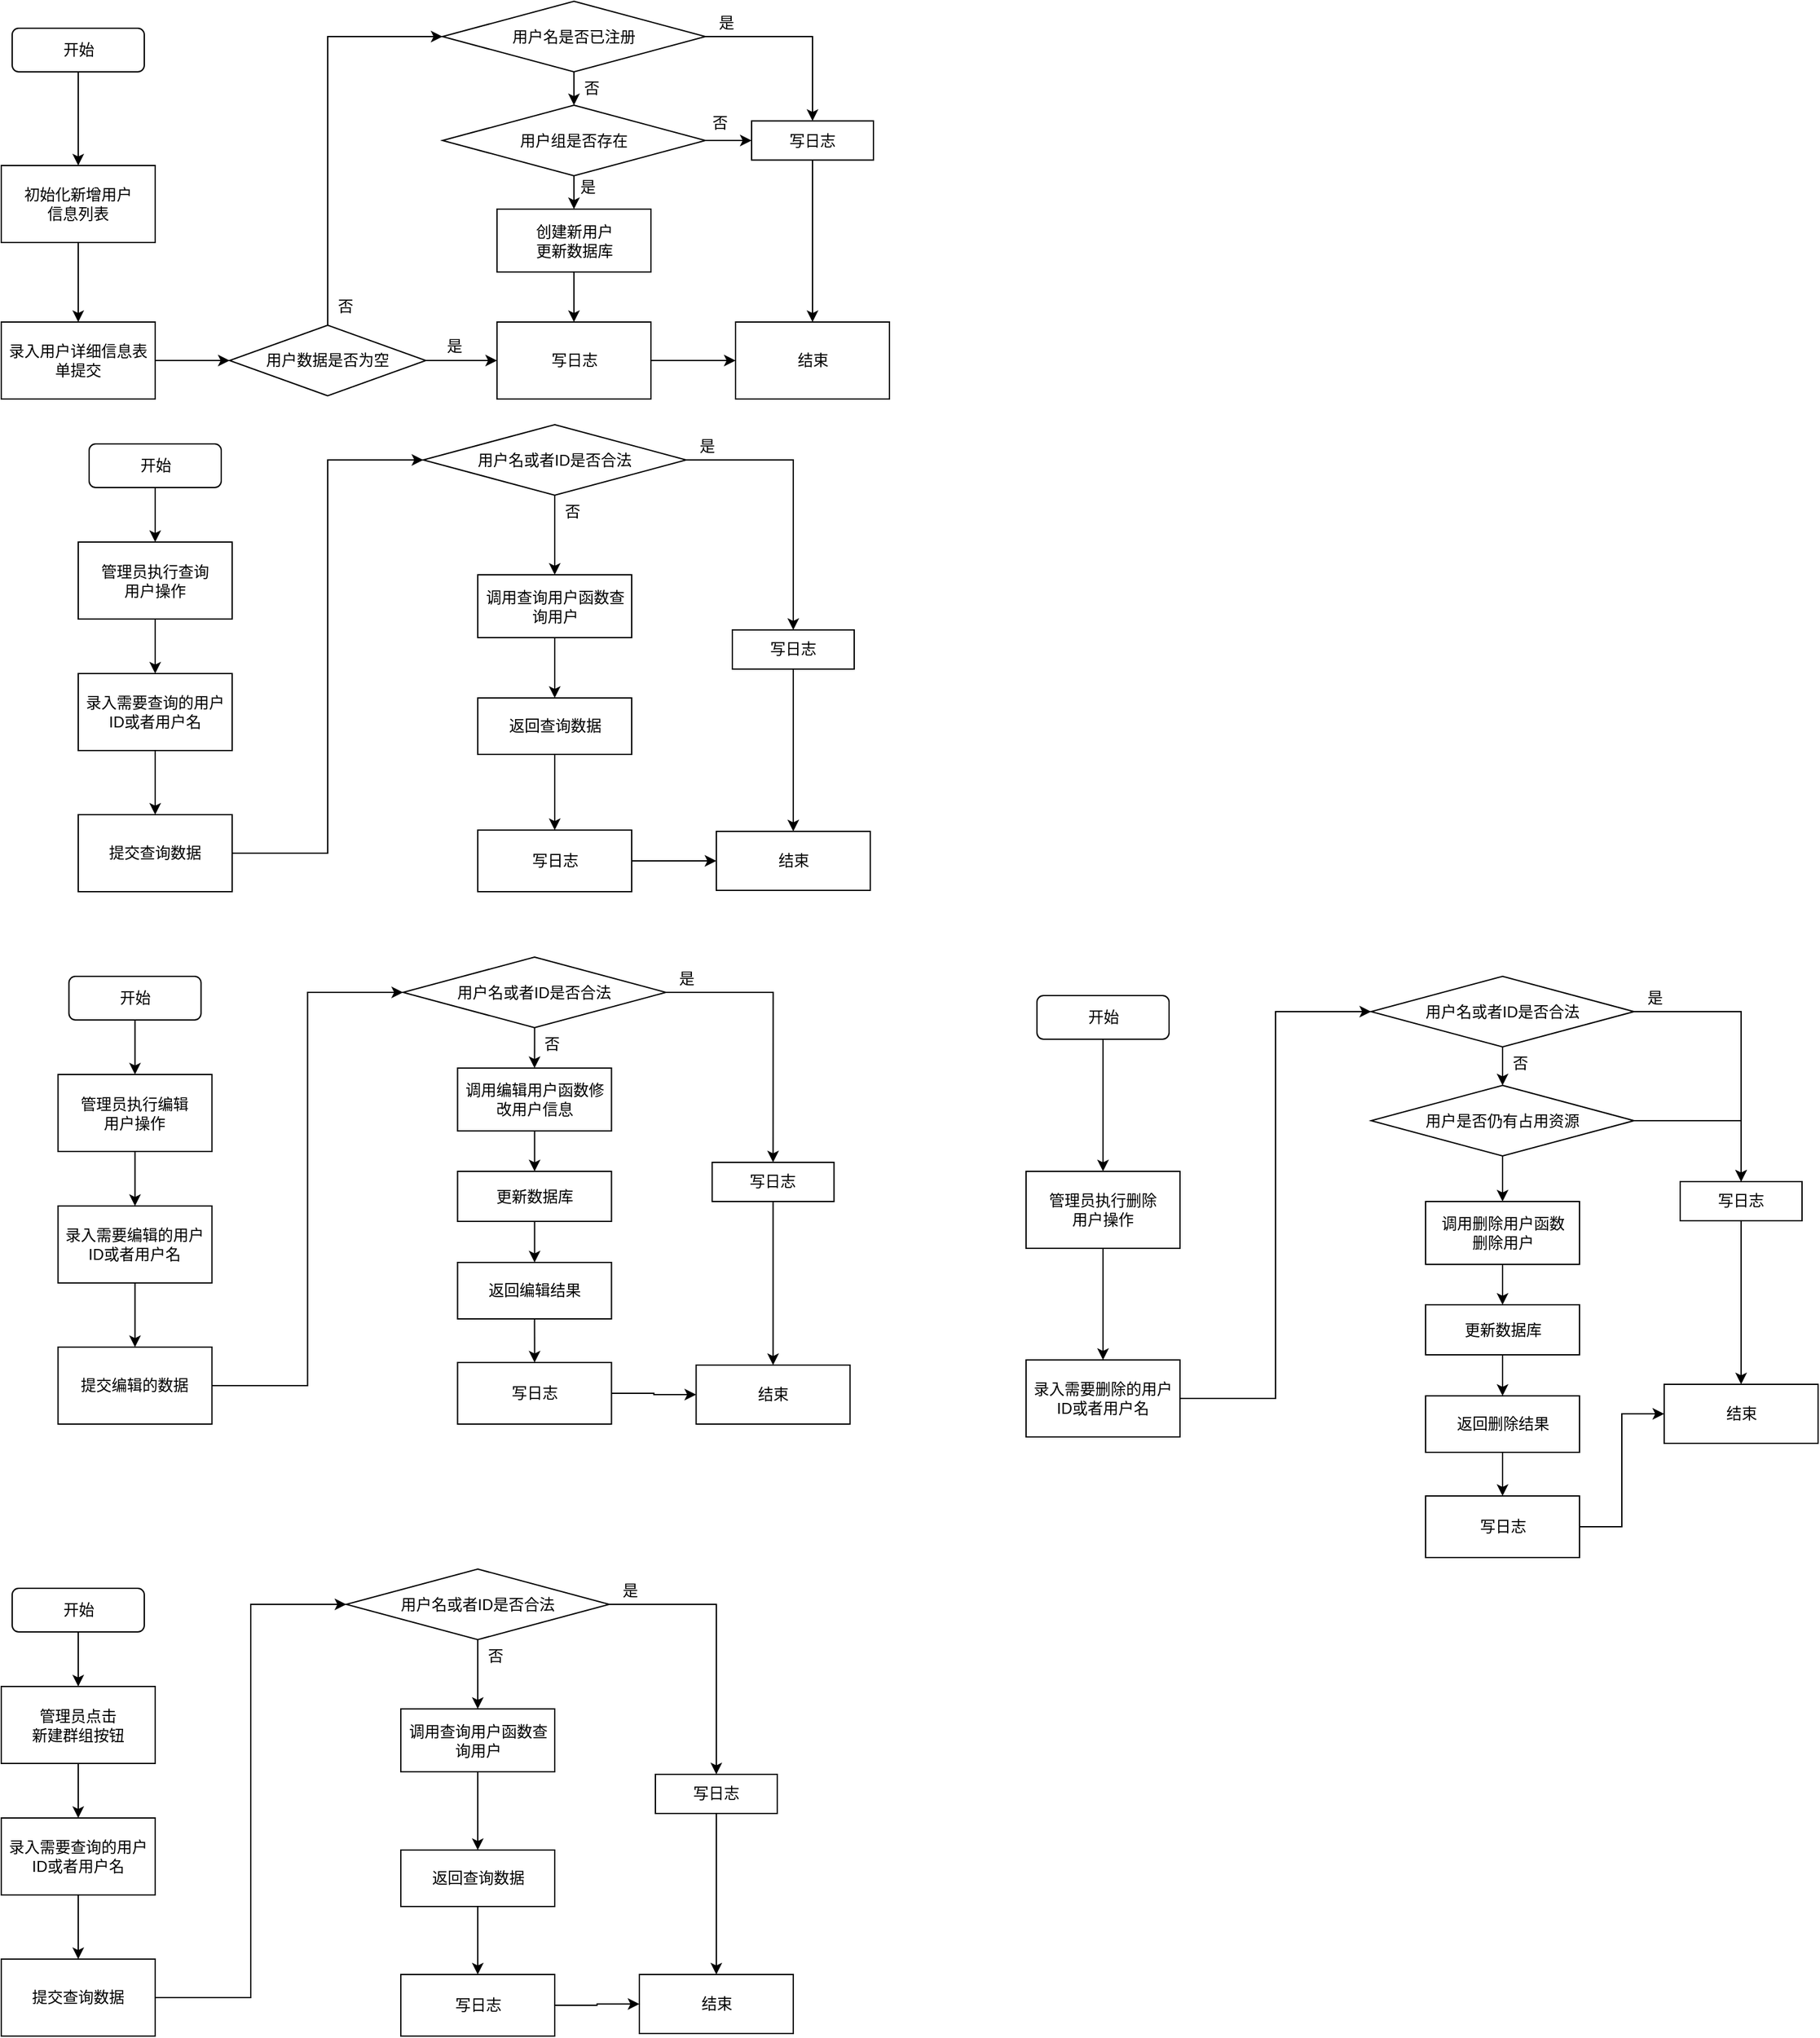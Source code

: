 <mxfile version="15.7.0" type="github">
  <diagram id="-0BICoxLbI8U1ZFrH4pM" name="Page-1">
    <mxGraphModel dx="825" dy="449" grid="0" gridSize="10" guides="1" tooltips="1" connect="1" arrows="1" fold="1" page="1" pageScale="1" pageWidth="827" pageHeight="1169" math="0" shadow="0">
      <root>
        <mxCell id="0" />
        <mxCell id="1" parent="0" />
        <mxCell id="wqlNaEWefwMsOeoS0mQ8-5" value="" style="edgeStyle=orthogonalEdgeStyle;rounded=0;orthogonalLoop=1;jettySize=auto;html=1;" parent="1" source="wqlNaEWefwMsOeoS0mQ8-1" target="wqlNaEWefwMsOeoS0mQ8-2" edge="1">
          <mxGeometry relative="1" as="geometry" />
        </mxCell>
        <mxCell id="wqlNaEWefwMsOeoS0mQ8-1" value="开始" style="rounded=1;whiteSpace=wrap;html=1;" parent="1" vertex="1">
          <mxGeometry x="83.5" y="27" width="103" height="34" as="geometry" />
        </mxCell>
        <mxCell id="wqlNaEWefwMsOeoS0mQ8-7" value="" style="edgeStyle=orthogonalEdgeStyle;rounded=0;orthogonalLoop=1;jettySize=auto;html=1;" parent="1" source="wqlNaEWefwMsOeoS0mQ8-2" target="wqlNaEWefwMsOeoS0mQ8-6" edge="1">
          <mxGeometry relative="1" as="geometry" />
        </mxCell>
        <mxCell id="wqlNaEWefwMsOeoS0mQ8-2" value="初始化新增用户&lt;br&gt;信息列表" style="rounded=0;whiteSpace=wrap;html=1;" parent="1" vertex="1">
          <mxGeometry x="75" y="134" width="120" height="60" as="geometry" />
        </mxCell>
        <mxCell id="wqlNaEWefwMsOeoS0mQ8-9" value="" style="edgeStyle=orthogonalEdgeStyle;rounded=0;orthogonalLoop=1;jettySize=auto;html=1;" parent="1" source="wqlNaEWefwMsOeoS0mQ8-6" target="wqlNaEWefwMsOeoS0mQ8-8" edge="1">
          <mxGeometry relative="1" as="geometry" />
        </mxCell>
        <mxCell id="wqlNaEWefwMsOeoS0mQ8-6" value="录入用户详细信息表单提交" style="rounded=0;whiteSpace=wrap;html=1;" parent="1" vertex="1">
          <mxGeometry x="75" y="256" width="120" height="60" as="geometry" />
        </mxCell>
        <mxCell id="wqlNaEWefwMsOeoS0mQ8-18" style="edgeStyle=orthogonalEdgeStyle;rounded=0;orthogonalLoop=1;jettySize=auto;html=1;entryX=0;entryY=0.5;entryDx=0;entryDy=0;exitX=0.5;exitY=0;exitDx=0;exitDy=0;" parent="1" source="wqlNaEWefwMsOeoS0mQ8-8" target="wqlNaEWefwMsOeoS0mQ8-14" edge="1">
          <mxGeometry relative="1" as="geometry" />
        </mxCell>
        <mxCell id="wqlNaEWefwMsOeoS0mQ8-22" style="edgeStyle=orthogonalEdgeStyle;rounded=0;orthogonalLoop=1;jettySize=auto;html=1;exitX=1;exitY=0.5;exitDx=0;exitDy=0;" parent="1" source="wqlNaEWefwMsOeoS0mQ8-8" target="wqlNaEWefwMsOeoS0mQ8-19" edge="1">
          <mxGeometry relative="1" as="geometry" />
        </mxCell>
        <mxCell id="wqlNaEWefwMsOeoS0mQ8-8" value="用户数据是否为空" style="rhombus;whiteSpace=wrap;html=1;" parent="1" vertex="1">
          <mxGeometry x="253" y="258.5" width="153" height="55" as="geometry" />
        </mxCell>
        <mxCell id="wqlNaEWefwMsOeoS0mQ8-10" value="结束" style="whiteSpace=wrap;html=1;" parent="1" vertex="1">
          <mxGeometry x="647.5" y="256" width="120" height="60" as="geometry" />
        </mxCell>
        <mxCell id="wqlNaEWefwMsOeoS0mQ8-12" value="是" style="text;html=1;align=center;verticalAlign=middle;resizable=0;points=[];autosize=1;strokeColor=none;fillColor=none;" parent="1" vertex="1">
          <mxGeometry x="417" y="266" width="22" height="18" as="geometry" />
        </mxCell>
        <mxCell id="wqlNaEWefwMsOeoS0mQ8-17" value="" style="edgeStyle=orthogonalEdgeStyle;rounded=0;orthogonalLoop=1;jettySize=auto;html=1;" parent="1" source="wqlNaEWefwMsOeoS0mQ8-14" target="wqlNaEWefwMsOeoS0mQ8-16" edge="1">
          <mxGeometry relative="1" as="geometry" />
        </mxCell>
        <mxCell id="wqlNaEWefwMsOeoS0mQ8-29" style="edgeStyle=orthogonalEdgeStyle;rounded=0;orthogonalLoop=1;jettySize=auto;html=1;exitX=1;exitY=0.5;exitDx=0;exitDy=0;entryX=0.5;entryY=0;entryDx=0;entryDy=0;" parent="1" source="wqlNaEWefwMsOeoS0mQ8-14" target="wqlNaEWefwMsOeoS0mQ8-27" edge="1">
          <mxGeometry relative="1" as="geometry" />
        </mxCell>
        <mxCell id="wqlNaEWefwMsOeoS0mQ8-14" value="用户名是否已注册" style="rhombus;whiteSpace=wrap;html=1;" parent="1" vertex="1">
          <mxGeometry x="419" y="6" width="205" height="55" as="geometry" />
        </mxCell>
        <mxCell id="wqlNaEWefwMsOeoS0mQ8-25" value="" style="edgeStyle=orthogonalEdgeStyle;rounded=0;orthogonalLoop=1;jettySize=auto;html=1;" parent="1" source="wqlNaEWefwMsOeoS0mQ8-16" target="wqlNaEWefwMsOeoS0mQ8-24" edge="1">
          <mxGeometry relative="1" as="geometry" />
        </mxCell>
        <mxCell id="wqlNaEWefwMsOeoS0mQ8-28" style="edgeStyle=orthogonalEdgeStyle;rounded=0;orthogonalLoop=1;jettySize=auto;html=1;exitX=1;exitY=0.5;exitDx=0;exitDy=0;entryX=0;entryY=0.5;entryDx=0;entryDy=0;" parent="1" source="wqlNaEWefwMsOeoS0mQ8-16" target="wqlNaEWefwMsOeoS0mQ8-27" edge="1">
          <mxGeometry relative="1" as="geometry" />
        </mxCell>
        <mxCell id="wqlNaEWefwMsOeoS0mQ8-16" value="用户组是否存在" style="rhombus;whiteSpace=wrap;html=1;" parent="1" vertex="1">
          <mxGeometry x="419" y="87" width="205" height="55" as="geometry" />
        </mxCell>
        <mxCell id="wqlNaEWefwMsOeoS0mQ8-23" style="edgeStyle=orthogonalEdgeStyle;rounded=0;orthogonalLoop=1;jettySize=auto;html=1;exitX=1;exitY=0.5;exitDx=0;exitDy=0;entryX=0;entryY=0.5;entryDx=0;entryDy=0;" parent="1" source="wqlNaEWefwMsOeoS0mQ8-19" target="wqlNaEWefwMsOeoS0mQ8-10" edge="1">
          <mxGeometry relative="1" as="geometry" />
        </mxCell>
        <mxCell id="wqlNaEWefwMsOeoS0mQ8-19" value="写日志" style="whiteSpace=wrap;html=1;" parent="1" vertex="1">
          <mxGeometry x="461.5" y="256" width="120" height="60" as="geometry" />
        </mxCell>
        <mxCell id="wqlNaEWefwMsOeoS0mQ8-26" value="" style="edgeStyle=orthogonalEdgeStyle;rounded=0;orthogonalLoop=1;jettySize=auto;html=1;" parent="1" source="wqlNaEWefwMsOeoS0mQ8-24" target="wqlNaEWefwMsOeoS0mQ8-19" edge="1">
          <mxGeometry relative="1" as="geometry" />
        </mxCell>
        <mxCell id="wqlNaEWefwMsOeoS0mQ8-24" value="创建新用户&lt;br&gt;更新数据库" style="whiteSpace=wrap;html=1;" parent="1" vertex="1">
          <mxGeometry x="461.5" y="168" width="120" height="49" as="geometry" />
        </mxCell>
        <mxCell id="wqlNaEWefwMsOeoS0mQ8-30" style="edgeStyle=orthogonalEdgeStyle;rounded=0;orthogonalLoop=1;jettySize=auto;html=1;exitX=0.5;exitY=1;exitDx=0;exitDy=0;" parent="1" source="wqlNaEWefwMsOeoS0mQ8-27" target="wqlNaEWefwMsOeoS0mQ8-10" edge="1">
          <mxGeometry relative="1" as="geometry" />
        </mxCell>
        <mxCell id="wqlNaEWefwMsOeoS0mQ8-27" value="写日志" style="whiteSpace=wrap;html=1;" parent="1" vertex="1">
          <mxGeometry x="660" y="99.25" width="95" height="30.5" as="geometry" />
        </mxCell>
        <mxCell id="wqlNaEWefwMsOeoS0mQ8-31" value="否" style="text;html=1;align=center;verticalAlign=middle;resizable=0;points=[];autosize=1;strokeColor=none;fillColor=none;" parent="1" vertex="1">
          <mxGeometry x="332" y="235" width="22" height="18" as="geometry" />
        </mxCell>
        <mxCell id="wqlNaEWefwMsOeoS0mQ8-32" value="否" style="text;html=1;align=center;verticalAlign=middle;resizable=0;points=[];autosize=1;strokeColor=none;fillColor=none;" parent="1" vertex="1">
          <mxGeometry x="524" y="65" width="22" height="18" as="geometry" />
        </mxCell>
        <mxCell id="wqlNaEWefwMsOeoS0mQ8-33" value="否" style="text;html=1;align=center;verticalAlign=middle;resizable=0;points=[];autosize=1;strokeColor=none;fillColor=none;" parent="1" vertex="1">
          <mxGeometry x="624" y="92" width="22" height="18" as="geometry" />
        </mxCell>
        <mxCell id="wqlNaEWefwMsOeoS0mQ8-34" value="是" style="text;html=1;align=center;verticalAlign=middle;resizable=0;points=[];autosize=1;strokeColor=none;fillColor=none;" parent="1" vertex="1">
          <mxGeometry x="521" y="142" width="22" height="18" as="geometry" />
        </mxCell>
        <mxCell id="wqlNaEWefwMsOeoS0mQ8-35" value="是" style="text;html=1;align=center;verticalAlign=middle;resizable=0;points=[];autosize=1;strokeColor=none;fillColor=none;" parent="1" vertex="1">
          <mxGeometry x="629" y="14" width="22" height="18" as="geometry" />
        </mxCell>
        <mxCell id="wqlNaEWefwMsOeoS0mQ8-36" value="" style="edgeStyle=orthogonalEdgeStyle;rounded=0;orthogonalLoop=1;jettySize=auto;html=1;" parent="1" source="wqlNaEWefwMsOeoS0mQ8-37" target="wqlNaEWefwMsOeoS0mQ8-39" edge="1">
          <mxGeometry relative="1" as="geometry" />
        </mxCell>
        <mxCell id="wqlNaEWefwMsOeoS0mQ8-37" value="开始" style="rounded=1;whiteSpace=wrap;html=1;" parent="1" vertex="1">
          <mxGeometry x="143.5" y="351" width="103" height="34" as="geometry" />
        </mxCell>
        <mxCell id="wqlNaEWefwMsOeoS0mQ8-38" value="" style="edgeStyle=orthogonalEdgeStyle;rounded=0;orthogonalLoop=1;jettySize=auto;html=1;" parent="1" source="wqlNaEWefwMsOeoS0mQ8-39" target="wqlNaEWefwMsOeoS0mQ8-41" edge="1">
          <mxGeometry relative="1" as="geometry" />
        </mxCell>
        <mxCell id="wqlNaEWefwMsOeoS0mQ8-39" value="管理员执行查询&lt;br&gt;用户操作" style="rounded=0;whiteSpace=wrap;html=1;" parent="1" vertex="1">
          <mxGeometry x="135" y="427.5" width="120" height="60" as="geometry" />
        </mxCell>
        <mxCell id="wqlNaEWefwMsOeoS0mQ8-40" value="" style="edgeStyle=orthogonalEdgeStyle;rounded=0;orthogonalLoop=1;jettySize=auto;html=1;exitX=1;exitY=0.5;exitDx=0;exitDy=0;entryX=0;entryY=0.5;entryDx=0;entryDy=0;" parent="1" source="wqlNaEWefwMsOeoS0mQ8-64" target="wqlNaEWefwMsOeoS0mQ8-49" edge="1">
          <mxGeometry relative="1" as="geometry">
            <mxPoint x="262" y="676" as="targetPoint" />
          </mxGeometry>
        </mxCell>
        <mxCell id="wqlNaEWefwMsOeoS0mQ8-65" value="" style="edgeStyle=orthogonalEdgeStyle;rounded=0;orthogonalLoop=1;jettySize=auto;html=1;" parent="1" source="wqlNaEWefwMsOeoS0mQ8-41" target="wqlNaEWefwMsOeoS0mQ8-64" edge="1">
          <mxGeometry relative="1" as="geometry" />
        </mxCell>
        <mxCell id="wqlNaEWefwMsOeoS0mQ8-41" value="录入需要查询的用户ID或者用户名" style="rounded=0;whiteSpace=wrap;html=1;" parent="1" vertex="1">
          <mxGeometry x="135" y="530" width="120" height="60" as="geometry" />
        </mxCell>
        <mxCell id="wqlNaEWefwMsOeoS0mQ8-45" value="结束" style="whiteSpace=wrap;html=1;" parent="1" vertex="1">
          <mxGeometry x="632.5" y="653" width="120" height="46" as="geometry" />
        </mxCell>
        <mxCell id="wqlNaEWefwMsOeoS0mQ8-47" value="" style="edgeStyle=orthogonalEdgeStyle;rounded=0;orthogonalLoop=1;jettySize=auto;html=1;entryX=0.5;entryY=0;entryDx=0;entryDy=0;" parent="1" source="wqlNaEWefwMsOeoS0mQ8-49" target="wqlNaEWefwMsOeoS0mQ8-56" edge="1">
          <mxGeometry relative="1" as="geometry">
            <mxPoint x="506.5" y="417" as="targetPoint" />
          </mxGeometry>
        </mxCell>
        <mxCell id="wqlNaEWefwMsOeoS0mQ8-48" style="edgeStyle=orthogonalEdgeStyle;rounded=0;orthogonalLoop=1;jettySize=auto;html=1;exitX=1;exitY=0.5;exitDx=0;exitDy=0;entryX=0.5;entryY=0;entryDx=0;entryDy=0;" parent="1" source="wqlNaEWefwMsOeoS0mQ8-49" target="wqlNaEWefwMsOeoS0mQ8-58" edge="1">
          <mxGeometry relative="1" as="geometry" />
        </mxCell>
        <mxCell id="wqlNaEWefwMsOeoS0mQ8-49" value="用户名或者ID是否合法" style="rhombus;whiteSpace=wrap;html=1;" parent="1" vertex="1">
          <mxGeometry x="404" y="336" width="205" height="55" as="geometry" />
        </mxCell>
        <mxCell id="wqlNaEWefwMsOeoS0mQ8-53" style="edgeStyle=orthogonalEdgeStyle;rounded=0;orthogonalLoop=1;jettySize=auto;html=1;exitX=1;exitY=0.5;exitDx=0;exitDy=0;entryX=0;entryY=0.5;entryDx=0;entryDy=0;" parent="1" source="wqlNaEWefwMsOeoS0mQ8-54" target="wqlNaEWefwMsOeoS0mQ8-45" edge="1">
          <mxGeometry relative="1" as="geometry" />
        </mxCell>
        <mxCell id="wqlNaEWefwMsOeoS0mQ8-54" value="写日志" style="whiteSpace=wrap;html=1;" parent="1" vertex="1">
          <mxGeometry x="446.5" y="652" width="120" height="48" as="geometry" />
        </mxCell>
        <mxCell id="wqlNaEWefwMsOeoS0mQ8-151" value="" style="edgeStyle=orthogonalEdgeStyle;rounded=0;orthogonalLoop=1;jettySize=auto;html=1;" parent="1" source="wqlNaEWefwMsOeoS0mQ8-56" target="wqlNaEWefwMsOeoS0mQ8-72" edge="1">
          <mxGeometry relative="1" as="geometry" />
        </mxCell>
        <mxCell id="wqlNaEWefwMsOeoS0mQ8-56" value="调用查询用户函数查询用户" style="whiteSpace=wrap;html=1;" parent="1" vertex="1">
          <mxGeometry x="446.5" y="453" width="120" height="49" as="geometry" />
        </mxCell>
        <mxCell id="wqlNaEWefwMsOeoS0mQ8-57" style="edgeStyle=orthogonalEdgeStyle;rounded=0;orthogonalLoop=1;jettySize=auto;html=1;exitX=0.5;exitY=1;exitDx=0;exitDy=0;" parent="1" source="wqlNaEWefwMsOeoS0mQ8-58" target="wqlNaEWefwMsOeoS0mQ8-45" edge="1">
          <mxGeometry relative="1" as="geometry" />
        </mxCell>
        <mxCell id="wqlNaEWefwMsOeoS0mQ8-58" value="写日志" style="whiteSpace=wrap;html=1;" parent="1" vertex="1">
          <mxGeometry x="645" y="496" width="95" height="30.5" as="geometry" />
        </mxCell>
        <mxCell id="wqlNaEWefwMsOeoS0mQ8-60" value="否" style="text;html=1;align=center;verticalAlign=middle;resizable=0;points=[];autosize=1;strokeColor=none;fillColor=none;" parent="1" vertex="1">
          <mxGeometry x="509" y="395" width="22" height="18" as="geometry" />
        </mxCell>
        <mxCell id="wqlNaEWefwMsOeoS0mQ8-63" value="是" style="text;html=1;align=center;verticalAlign=middle;resizable=0;points=[];autosize=1;strokeColor=none;fillColor=none;" parent="1" vertex="1">
          <mxGeometry x="614" y="344" width="22" height="18" as="geometry" />
        </mxCell>
        <mxCell id="wqlNaEWefwMsOeoS0mQ8-64" value="提交查询数据" style="rounded=0;whiteSpace=wrap;html=1;" parent="1" vertex="1">
          <mxGeometry x="135" y="640" width="120" height="60" as="geometry" />
        </mxCell>
        <mxCell id="wqlNaEWefwMsOeoS0mQ8-74" style="edgeStyle=orthogonalEdgeStyle;rounded=0;orthogonalLoop=1;jettySize=auto;html=1;exitX=0.5;exitY=1;exitDx=0;exitDy=0;" parent="1" source="wqlNaEWefwMsOeoS0mQ8-72" target="wqlNaEWefwMsOeoS0mQ8-54" edge="1">
          <mxGeometry relative="1" as="geometry" />
        </mxCell>
        <mxCell id="wqlNaEWefwMsOeoS0mQ8-72" value="返回查询数据" style="whiteSpace=wrap;html=1;" parent="1" vertex="1">
          <mxGeometry x="446.5" y="549" width="120" height="44" as="geometry" />
        </mxCell>
        <mxCell id="wqlNaEWefwMsOeoS0mQ8-76" value="" style="edgeStyle=orthogonalEdgeStyle;rounded=0;orthogonalLoop=1;jettySize=auto;html=1;" parent="1" source="wqlNaEWefwMsOeoS0mQ8-77" target="wqlNaEWefwMsOeoS0mQ8-79" edge="1">
          <mxGeometry relative="1" as="geometry" />
        </mxCell>
        <mxCell id="wqlNaEWefwMsOeoS0mQ8-77" value="开始" style="rounded=1;whiteSpace=wrap;html=1;" parent="1" vertex="1">
          <mxGeometry x="83.5" y="1243" width="103" height="34" as="geometry" />
        </mxCell>
        <mxCell id="wqlNaEWefwMsOeoS0mQ8-78" value="" style="edgeStyle=orthogonalEdgeStyle;rounded=0;orthogonalLoop=1;jettySize=auto;html=1;" parent="1" source="wqlNaEWefwMsOeoS0mQ8-79" target="wqlNaEWefwMsOeoS0mQ8-82" edge="1">
          <mxGeometry relative="1" as="geometry" />
        </mxCell>
        <mxCell id="wqlNaEWefwMsOeoS0mQ8-79" value="管理员点击&lt;br&gt;新建群组按钮" style="rounded=0;whiteSpace=wrap;html=1;" parent="1" vertex="1">
          <mxGeometry x="75" y="1319.5" width="120" height="60" as="geometry" />
        </mxCell>
        <mxCell id="wqlNaEWefwMsOeoS0mQ8-80" value="" style="edgeStyle=orthogonalEdgeStyle;rounded=0;orthogonalLoop=1;jettySize=auto;html=1;exitX=1;exitY=0.5;exitDx=0;exitDy=0;entryX=0;entryY=0.5;entryDx=0;entryDy=0;" parent="1" source="wqlNaEWefwMsOeoS0mQ8-95" target="wqlNaEWefwMsOeoS0mQ8-86" edge="1">
          <mxGeometry relative="1" as="geometry">
            <mxPoint x="202" y="1568" as="targetPoint" />
          </mxGeometry>
        </mxCell>
        <mxCell id="wqlNaEWefwMsOeoS0mQ8-81" value="" style="edgeStyle=orthogonalEdgeStyle;rounded=0;orthogonalLoop=1;jettySize=auto;html=1;" parent="1" source="wqlNaEWefwMsOeoS0mQ8-82" target="wqlNaEWefwMsOeoS0mQ8-95" edge="1">
          <mxGeometry relative="1" as="geometry" />
        </mxCell>
        <mxCell id="wqlNaEWefwMsOeoS0mQ8-82" value="录入需要查询的用户ID或者用户名" style="rounded=0;whiteSpace=wrap;html=1;" parent="1" vertex="1">
          <mxGeometry x="75" y="1422" width="120" height="60" as="geometry" />
        </mxCell>
        <mxCell id="wqlNaEWefwMsOeoS0mQ8-83" value="结束" style="whiteSpace=wrap;html=1;" parent="1" vertex="1">
          <mxGeometry x="572.5" y="1544" width="120" height="46" as="geometry" />
        </mxCell>
        <mxCell id="wqlNaEWefwMsOeoS0mQ8-84" value="" style="edgeStyle=orthogonalEdgeStyle;rounded=0;orthogonalLoop=1;jettySize=auto;html=1;entryX=0.5;entryY=0;entryDx=0;entryDy=0;" parent="1" source="wqlNaEWefwMsOeoS0mQ8-86" target="wqlNaEWefwMsOeoS0mQ8-90" edge="1">
          <mxGeometry relative="1" as="geometry">
            <mxPoint x="446.5" y="1309" as="targetPoint" />
          </mxGeometry>
        </mxCell>
        <mxCell id="wqlNaEWefwMsOeoS0mQ8-85" style="edgeStyle=orthogonalEdgeStyle;rounded=0;orthogonalLoop=1;jettySize=auto;html=1;exitX=1;exitY=0.5;exitDx=0;exitDy=0;entryX=0.5;entryY=0;entryDx=0;entryDy=0;" parent="1" source="wqlNaEWefwMsOeoS0mQ8-86" target="wqlNaEWefwMsOeoS0mQ8-92" edge="1">
          <mxGeometry relative="1" as="geometry" />
        </mxCell>
        <mxCell id="wqlNaEWefwMsOeoS0mQ8-86" value="用户名或者ID是否合法" style="rhombus;whiteSpace=wrap;html=1;" parent="1" vertex="1">
          <mxGeometry x="344" y="1228" width="205" height="55" as="geometry" />
        </mxCell>
        <mxCell id="wqlNaEWefwMsOeoS0mQ8-87" style="edgeStyle=orthogonalEdgeStyle;rounded=0;orthogonalLoop=1;jettySize=auto;html=1;exitX=1;exitY=0.5;exitDx=0;exitDy=0;entryX=0;entryY=0.5;entryDx=0;entryDy=0;" parent="1" source="wqlNaEWefwMsOeoS0mQ8-88" target="wqlNaEWefwMsOeoS0mQ8-83" edge="1">
          <mxGeometry relative="1" as="geometry" />
        </mxCell>
        <mxCell id="wqlNaEWefwMsOeoS0mQ8-88" value="写日志" style="whiteSpace=wrap;html=1;" parent="1" vertex="1">
          <mxGeometry x="386.5" y="1544" width="120" height="48" as="geometry" />
        </mxCell>
        <mxCell id="wqlNaEWefwMsOeoS0mQ8-89" value="" style="edgeStyle=orthogonalEdgeStyle;rounded=0;orthogonalLoop=1;jettySize=auto;html=1;" parent="1" source="wqlNaEWefwMsOeoS0mQ8-90" target="wqlNaEWefwMsOeoS0mQ8-97" edge="1">
          <mxGeometry relative="1" as="geometry" />
        </mxCell>
        <mxCell id="wqlNaEWefwMsOeoS0mQ8-90" value="调用查询用户函数查询用户" style="whiteSpace=wrap;html=1;" parent="1" vertex="1">
          <mxGeometry x="386.5" y="1337" width="120" height="49" as="geometry" />
        </mxCell>
        <mxCell id="wqlNaEWefwMsOeoS0mQ8-91" style="edgeStyle=orthogonalEdgeStyle;rounded=0;orthogonalLoop=1;jettySize=auto;html=1;exitX=0.5;exitY=1;exitDx=0;exitDy=0;" parent="1" source="wqlNaEWefwMsOeoS0mQ8-92" target="wqlNaEWefwMsOeoS0mQ8-83" edge="1">
          <mxGeometry relative="1" as="geometry" />
        </mxCell>
        <mxCell id="wqlNaEWefwMsOeoS0mQ8-92" value="写日志" style="whiteSpace=wrap;html=1;" parent="1" vertex="1">
          <mxGeometry x="585" y="1388" width="95" height="30.5" as="geometry" />
        </mxCell>
        <mxCell id="wqlNaEWefwMsOeoS0mQ8-93" value="否" style="text;html=1;align=center;verticalAlign=middle;resizable=0;points=[];autosize=1;strokeColor=none;fillColor=none;" parent="1" vertex="1">
          <mxGeometry x="449" y="1287" width="22" height="18" as="geometry" />
        </mxCell>
        <mxCell id="wqlNaEWefwMsOeoS0mQ8-94" value="是" style="text;html=1;align=center;verticalAlign=middle;resizable=0;points=[];autosize=1;strokeColor=none;fillColor=none;" parent="1" vertex="1">
          <mxGeometry x="554" y="1236" width="22" height="18" as="geometry" />
        </mxCell>
        <mxCell id="wqlNaEWefwMsOeoS0mQ8-95" value="提交查询数据" style="rounded=0;whiteSpace=wrap;html=1;" parent="1" vertex="1">
          <mxGeometry x="75" y="1532" width="120" height="60" as="geometry" />
        </mxCell>
        <mxCell id="wqlNaEWefwMsOeoS0mQ8-96" style="edgeStyle=orthogonalEdgeStyle;rounded=0;orthogonalLoop=1;jettySize=auto;html=1;exitX=0.5;exitY=1;exitDx=0;exitDy=0;" parent="1" source="wqlNaEWefwMsOeoS0mQ8-97" target="wqlNaEWefwMsOeoS0mQ8-88" edge="1">
          <mxGeometry relative="1" as="geometry" />
        </mxCell>
        <mxCell id="wqlNaEWefwMsOeoS0mQ8-97" value="返回查询数据" style="whiteSpace=wrap;html=1;" parent="1" vertex="1">
          <mxGeometry x="386.5" y="1447" width="120" height="44" as="geometry" />
        </mxCell>
        <mxCell id="wqlNaEWefwMsOeoS0mQ8-98" value="" style="edgeStyle=orthogonalEdgeStyle;rounded=0;orthogonalLoop=1;jettySize=auto;html=1;" parent="1" source="wqlNaEWefwMsOeoS0mQ8-99" target="wqlNaEWefwMsOeoS0mQ8-101" edge="1">
          <mxGeometry relative="1" as="geometry" />
        </mxCell>
        <mxCell id="wqlNaEWefwMsOeoS0mQ8-99" value="开始" style="rounded=1;whiteSpace=wrap;html=1;" parent="1" vertex="1">
          <mxGeometry x="127.75" y="766" width="103" height="34" as="geometry" />
        </mxCell>
        <mxCell id="wqlNaEWefwMsOeoS0mQ8-100" value="" style="edgeStyle=orthogonalEdgeStyle;rounded=0;orthogonalLoop=1;jettySize=auto;html=1;" parent="1" source="wqlNaEWefwMsOeoS0mQ8-101" target="wqlNaEWefwMsOeoS0mQ8-104" edge="1">
          <mxGeometry relative="1" as="geometry" />
        </mxCell>
        <mxCell id="wqlNaEWefwMsOeoS0mQ8-101" value="管理员执行编辑&lt;br&gt;用户操作" style="rounded=0;whiteSpace=wrap;html=1;" parent="1" vertex="1">
          <mxGeometry x="119.25" y="842.5" width="120" height="60" as="geometry" />
        </mxCell>
        <mxCell id="wqlNaEWefwMsOeoS0mQ8-102" value="" style="edgeStyle=orthogonalEdgeStyle;rounded=0;orthogonalLoop=1;jettySize=auto;html=1;exitX=1;exitY=0.5;exitDx=0;exitDy=0;entryX=0;entryY=0.5;entryDx=0;entryDy=0;" parent="1" source="wqlNaEWefwMsOeoS0mQ8-117" target="wqlNaEWefwMsOeoS0mQ8-108" edge="1">
          <mxGeometry relative="1" as="geometry">
            <mxPoint x="246.25" y="1091" as="targetPoint" />
          </mxGeometry>
        </mxCell>
        <mxCell id="wqlNaEWefwMsOeoS0mQ8-103" value="" style="edgeStyle=orthogonalEdgeStyle;rounded=0;orthogonalLoop=1;jettySize=auto;html=1;" parent="1" source="wqlNaEWefwMsOeoS0mQ8-104" target="wqlNaEWefwMsOeoS0mQ8-117" edge="1">
          <mxGeometry relative="1" as="geometry" />
        </mxCell>
        <mxCell id="wqlNaEWefwMsOeoS0mQ8-104" value="录入需要编辑的用户ID或者用户名" style="rounded=0;whiteSpace=wrap;html=1;" parent="1" vertex="1">
          <mxGeometry x="119.25" y="945" width="120" height="60" as="geometry" />
        </mxCell>
        <mxCell id="wqlNaEWefwMsOeoS0mQ8-105" value="结束" style="whiteSpace=wrap;html=1;" parent="1" vertex="1">
          <mxGeometry x="616.75" y="1069" width="120" height="46" as="geometry" />
        </mxCell>
        <mxCell id="wqlNaEWefwMsOeoS0mQ8-106" value="" style="edgeStyle=orthogonalEdgeStyle;rounded=0;orthogonalLoop=1;jettySize=auto;html=1;entryX=0.5;entryY=0;entryDx=0;entryDy=0;" parent="1" source="wqlNaEWefwMsOeoS0mQ8-108" target="wqlNaEWefwMsOeoS0mQ8-112" edge="1">
          <mxGeometry relative="1" as="geometry">
            <mxPoint x="490.75" y="832" as="targetPoint" />
          </mxGeometry>
        </mxCell>
        <mxCell id="wqlNaEWefwMsOeoS0mQ8-107" style="edgeStyle=orthogonalEdgeStyle;rounded=0;orthogonalLoop=1;jettySize=auto;html=1;exitX=1;exitY=0.5;exitDx=0;exitDy=0;entryX=0.5;entryY=0;entryDx=0;entryDy=0;" parent="1" source="wqlNaEWefwMsOeoS0mQ8-108" target="wqlNaEWefwMsOeoS0mQ8-114" edge="1">
          <mxGeometry relative="1" as="geometry" />
        </mxCell>
        <mxCell id="wqlNaEWefwMsOeoS0mQ8-108" value="用户名或者ID是否合法" style="rhombus;whiteSpace=wrap;html=1;" parent="1" vertex="1">
          <mxGeometry x="388.25" y="751" width="205" height="55" as="geometry" />
        </mxCell>
        <mxCell id="wqlNaEWefwMsOeoS0mQ8-109" style="edgeStyle=orthogonalEdgeStyle;rounded=0;orthogonalLoop=1;jettySize=auto;html=1;exitX=1;exitY=0.5;exitDx=0;exitDy=0;entryX=0;entryY=0.5;entryDx=0;entryDy=0;" parent="1" source="wqlNaEWefwMsOeoS0mQ8-110" target="wqlNaEWefwMsOeoS0mQ8-105" edge="1">
          <mxGeometry relative="1" as="geometry" />
        </mxCell>
        <mxCell id="wqlNaEWefwMsOeoS0mQ8-110" value="写日志" style="whiteSpace=wrap;html=1;" parent="1" vertex="1">
          <mxGeometry x="430.75" y="1067" width="120" height="48" as="geometry" />
        </mxCell>
        <mxCell id="wqlNaEWefwMsOeoS0mQ8-149" value="" style="edgeStyle=orthogonalEdgeStyle;rounded=0;orthogonalLoop=1;jettySize=auto;html=1;" parent="1" source="wqlNaEWefwMsOeoS0mQ8-112" target="wqlNaEWefwMsOeoS0mQ8-146" edge="1">
          <mxGeometry relative="1" as="geometry" />
        </mxCell>
        <mxCell id="wqlNaEWefwMsOeoS0mQ8-112" value="调用编辑用户函数修改用户信息" style="whiteSpace=wrap;html=1;" parent="1" vertex="1">
          <mxGeometry x="430.75" y="837.5" width="120" height="49" as="geometry" />
        </mxCell>
        <mxCell id="wqlNaEWefwMsOeoS0mQ8-113" style="edgeStyle=orthogonalEdgeStyle;rounded=0;orthogonalLoop=1;jettySize=auto;html=1;exitX=0.5;exitY=1;exitDx=0;exitDy=0;" parent="1" source="wqlNaEWefwMsOeoS0mQ8-114" target="wqlNaEWefwMsOeoS0mQ8-105" edge="1">
          <mxGeometry relative="1" as="geometry" />
        </mxCell>
        <mxCell id="wqlNaEWefwMsOeoS0mQ8-114" value="写日志" style="whiteSpace=wrap;html=1;" parent="1" vertex="1">
          <mxGeometry x="629.25" y="911" width="95" height="30.5" as="geometry" />
        </mxCell>
        <mxCell id="wqlNaEWefwMsOeoS0mQ8-115" value="否" style="text;html=1;align=center;verticalAlign=middle;resizable=0;points=[];autosize=1;strokeColor=none;fillColor=none;" parent="1" vertex="1">
          <mxGeometry x="493.25" y="810" width="22" height="18" as="geometry" />
        </mxCell>
        <mxCell id="wqlNaEWefwMsOeoS0mQ8-116" value="是" style="text;html=1;align=center;verticalAlign=middle;resizable=0;points=[];autosize=1;strokeColor=none;fillColor=none;" parent="1" vertex="1">
          <mxGeometry x="598.25" y="759" width="22" height="18" as="geometry" />
        </mxCell>
        <mxCell id="wqlNaEWefwMsOeoS0mQ8-117" value="提交编辑的数据" style="rounded=0;whiteSpace=wrap;html=1;" parent="1" vertex="1">
          <mxGeometry x="119.25" y="1055" width="120" height="60" as="geometry" />
        </mxCell>
        <mxCell id="wqlNaEWefwMsOeoS0mQ8-118" style="edgeStyle=orthogonalEdgeStyle;rounded=0;orthogonalLoop=1;jettySize=auto;html=1;exitX=0.5;exitY=1;exitDx=0;exitDy=0;" parent="1" source="wqlNaEWefwMsOeoS0mQ8-119" target="wqlNaEWefwMsOeoS0mQ8-110" edge="1">
          <mxGeometry relative="1" as="geometry" />
        </mxCell>
        <mxCell id="wqlNaEWefwMsOeoS0mQ8-119" value="返回编辑结果" style="whiteSpace=wrap;html=1;" parent="1" vertex="1">
          <mxGeometry x="430.75" y="989" width="120" height="44" as="geometry" />
        </mxCell>
        <mxCell id="wqlNaEWefwMsOeoS0mQ8-150" value="" style="edgeStyle=orthogonalEdgeStyle;rounded=0;orthogonalLoop=1;jettySize=auto;html=1;" parent="1" source="wqlNaEWefwMsOeoS0mQ8-146" target="wqlNaEWefwMsOeoS0mQ8-119" edge="1">
          <mxGeometry relative="1" as="geometry" />
        </mxCell>
        <mxCell id="wqlNaEWefwMsOeoS0mQ8-146" value="更新数据库" style="whiteSpace=wrap;html=1;" parent="1" vertex="1">
          <mxGeometry x="430.75" y="918" width="120" height="39" as="geometry" />
        </mxCell>
        <mxCell id="wqlNaEWefwMsOeoS0mQ8-152" value="" style="edgeStyle=orthogonalEdgeStyle;rounded=0;orthogonalLoop=1;jettySize=auto;html=1;" parent="1" source="wqlNaEWefwMsOeoS0mQ8-153" target="wqlNaEWefwMsOeoS0mQ8-155" edge="1">
          <mxGeometry relative="1" as="geometry" />
        </mxCell>
        <mxCell id="wqlNaEWefwMsOeoS0mQ8-153" value="开始" style="rounded=1;whiteSpace=wrap;html=1;" parent="1" vertex="1">
          <mxGeometry x="882.5" y="781" width="103" height="34" as="geometry" />
        </mxCell>
        <mxCell id="wqlNaEWefwMsOeoS0mQ8-154" value="" style="edgeStyle=orthogonalEdgeStyle;rounded=0;orthogonalLoop=1;jettySize=auto;html=1;" parent="1" source="wqlNaEWefwMsOeoS0mQ8-155" target="wqlNaEWefwMsOeoS0mQ8-158" edge="1">
          <mxGeometry relative="1" as="geometry" />
        </mxCell>
        <mxCell id="wqlNaEWefwMsOeoS0mQ8-155" value="管理员执行删除&lt;br&gt;用户操作" style="rounded=0;whiteSpace=wrap;html=1;" parent="1" vertex="1">
          <mxGeometry x="874" y="918" width="120" height="60" as="geometry" />
        </mxCell>
        <mxCell id="wqlNaEWefwMsOeoS0mQ8-177" style="edgeStyle=orthogonalEdgeStyle;rounded=0;orthogonalLoop=1;jettySize=auto;html=1;exitX=1;exitY=0.5;exitDx=0;exitDy=0;entryX=0;entryY=0.5;entryDx=0;entryDy=0;" parent="1" source="wqlNaEWefwMsOeoS0mQ8-158" target="wqlNaEWefwMsOeoS0mQ8-162" edge="1">
          <mxGeometry relative="1" as="geometry" />
        </mxCell>
        <mxCell id="wqlNaEWefwMsOeoS0mQ8-158" value="录入需要删除的用户ID或者用户名" style="rounded=0;whiteSpace=wrap;html=1;" parent="1" vertex="1">
          <mxGeometry x="874" y="1065" width="120" height="60" as="geometry" />
        </mxCell>
        <mxCell id="wqlNaEWefwMsOeoS0mQ8-159" value="结束" style="whiteSpace=wrap;html=1;" parent="1" vertex="1">
          <mxGeometry x="1371.5" y="1084" width="120" height="46" as="geometry" />
        </mxCell>
        <mxCell id="wqlNaEWefwMsOeoS0mQ8-161" style="edgeStyle=orthogonalEdgeStyle;rounded=0;orthogonalLoop=1;jettySize=auto;html=1;exitX=1;exitY=0.5;exitDx=0;exitDy=0;entryX=0.5;entryY=0;entryDx=0;entryDy=0;" parent="1" source="wqlNaEWefwMsOeoS0mQ8-162" target="wqlNaEWefwMsOeoS0mQ8-168" edge="1">
          <mxGeometry relative="1" as="geometry" />
        </mxCell>
        <mxCell id="4_UkcyFho29XtShHguec-4" value="" style="edgeStyle=orthogonalEdgeStyle;rounded=0;orthogonalLoop=1;jettySize=auto;html=1;" edge="1" parent="1" source="wqlNaEWefwMsOeoS0mQ8-162" target="4_UkcyFho29XtShHguec-3">
          <mxGeometry relative="1" as="geometry" />
        </mxCell>
        <mxCell id="wqlNaEWefwMsOeoS0mQ8-162" value="用户名或者ID是否合法" style="rhombus;whiteSpace=wrap;html=1;" parent="1" vertex="1">
          <mxGeometry x="1143" y="766" width="205" height="55" as="geometry" />
        </mxCell>
        <mxCell id="wqlNaEWefwMsOeoS0mQ8-163" style="edgeStyle=orthogonalEdgeStyle;rounded=0;orthogonalLoop=1;jettySize=auto;html=1;exitX=1;exitY=0.5;exitDx=0;exitDy=0;entryX=0;entryY=0.5;entryDx=0;entryDy=0;" parent="1" source="wqlNaEWefwMsOeoS0mQ8-164" target="wqlNaEWefwMsOeoS0mQ8-159" edge="1">
          <mxGeometry relative="1" as="geometry" />
        </mxCell>
        <mxCell id="wqlNaEWefwMsOeoS0mQ8-164" value="写日志" style="whiteSpace=wrap;html=1;" parent="1" vertex="1">
          <mxGeometry x="1185.5" y="1171" width="120" height="48" as="geometry" />
        </mxCell>
        <mxCell id="wqlNaEWefwMsOeoS0mQ8-165" value="" style="edgeStyle=orthogonalEdgeStyle;rounded=0;orthogonalLoop=1;jettySize=auto;html=1;" parent="1" source="wqlNaEWefwMsOeoS0mQ8-166" target="wqlNaEWefwMsOeoS0mQ8-175" edge="1">
          <mxGeometry relative="1" as="geometry" />
        </mxCell>
        <mxCell id="wqlNaEWefwMsOeoS0mQ8-166" value="调用删除用户函数&lt;br&gt;删除用户" style="whiteSpace=wrap;html=1;" parent="1" vertex="1">
          <mxGeometry x="1185.5" y="941.5" width="120" height="49" as="geometry" />
        </mxCell>
        <mxCell id="wqlNaEWefwMsOeoS0mQ8-167" style="edgeStyle=orthogonalEdgeStyle;rounded=0;orthogonalLoop=1;jettySize=auto;html=1;exitX=0.5;exitY=1;exitDx=0;exitDy=0;" parent="1" source="wqlNaEWefwMsOeoS0mQ8-168" target="wqlNaEWefwMsOeoS0mQ8-159" edge="1">
          <mxGeometry relative="1" as="geometry" />
        </mxCell>
        <mxCell id="wqlNaEWefwMsOeoS0mQ8-168" value="写日志" style="whiteSpace=wrap;html=1;" parent="1" vertex="1">
          <mxGeometry x="1384" y="926" width="95" height="30.5" as="geometry" />
        </mxCell>
        <mxCell id="wqlNaEWefwMsOeoS0mQ8-169" value="否" style="text;html=1;align=center;verticalAlign=middle;resizable=0;points=[];autosize=1;strokeColor=none;fillColor=none;" parent="1" vertex="1">
          <mxGeometry x="1248" y="825" width="22" height="18" as="geometry" />
        </mxCell>
        <mxCell id="wqlNaEWefwMsOeoS0mQ8-170" value="是" style="text;html=1;align=center;verticalAlign=middle;resizable=0;points=[];autosize=1;strokeColor=none;fillColor=none;" parent="1" vertex="1">
          <mxGeometry x="1353" y="774" width="22" height="18" as="geometry" />
        </mxCell>
        <mxCell id="wqlNaEWefwMsOeoS0mQ8-172" style="edgeStyle=orthogonalEdgeStyle;rounded=0;orthogonalLoop=1;jettySize=auto;html=1;exitX=0.5;exitY=1;exitDx=0;exitDy=0;" parent="1" source="wqlNaEWefwMsOeoS0mQ8-173" target="wqlNaEWefwMsOeoS0mQ8-164" edge="1">
          <mxGeometry relative="1" as="geometry" />
        </mxCell>
        <mxCell id="wqlNaEWefwMsOeoS0mQ8-173" value="返回删除结果" style="whiteSpace=wrap;html=1;" parent="1" vertex="1">
          <mxGeometry x="1185.5" y="1093" width="120" height="44" as="geometry" />
        </mxCell>
        <mxCell id="wqlNaEWefwMsOeoS0mQ8-174" value="" style="edgeStyle=orthogonalEdgeStyle;rounded=0;orthogonalLoop=1;jettySize=auto;html=1;" parent="1" source="wqlNaEWefwMsOeoS0mQ8-175" target="wqlNaEWefwMsOeoS0mQ8-173" edge="1">
          <mxGeometry relative="1" as="geometry" />
        </mxCell>
        <mxCell id="wqlNaEWefwMsOeoS0mQ8-175" value="更新数据库" style="whiteSpace=wrap;html=1;" parent="1" vertex="1">
          <mxGeometry x="1185.5" y="1022" width="120" height="39" as="geometry" />
        </mxCell>
        <mxCell id="4_UkcyFho29XtShHguec-6" value="" style="edgeStyle=orthogonalEdgeStyle;rounded=0;orthogonalLoop=1;jettySize=auto;html=1;entryX=0.5;entryY=0;entryDx=0;entryDy=0;" edge="1" parent="1" source="4_UkcyFho29XtShHguec-3" target="wqlNaEWefwMsOeoS0mQ8-168">
          <mxGeometry relative="1" as="geometry">
            <mxPoint x="1490.5" y="878.5" as="targetPoint" />
          </mxGeometry>
        </mxCell>
        <mxCell id="4_UkcyFho29XtShHguec-9" value="" style="edgeStyle=orthogonalEdgeStyle;rounded=0;orthogonalLoop=1;jettySize=auto;html=1;" edge="1" parent="1" source="4_UkcyFho29XtShHguec-3" target="wqlNaEWefwMsOeoS0mQ8-166">
          <mxGeometry relative="1" as="geometry">
            <mxPoint x="1249" y="943" as="targetPoint" />
          </mxGeometry>
        </mxCell>
        <mxCell id="4_UkcyFho29XtShHguec-3" value="用户是否仍有占用资源" style="rhombus;whiteSpace=wrap;html=1;" vertex="1" parent="1">
          <mxGeometry x="1143" y="851" width="205" height="55" as="geometry" />
        </mxCell>
      </root>
    </mxGraphModel>
  </diagram>
</mxfile>
